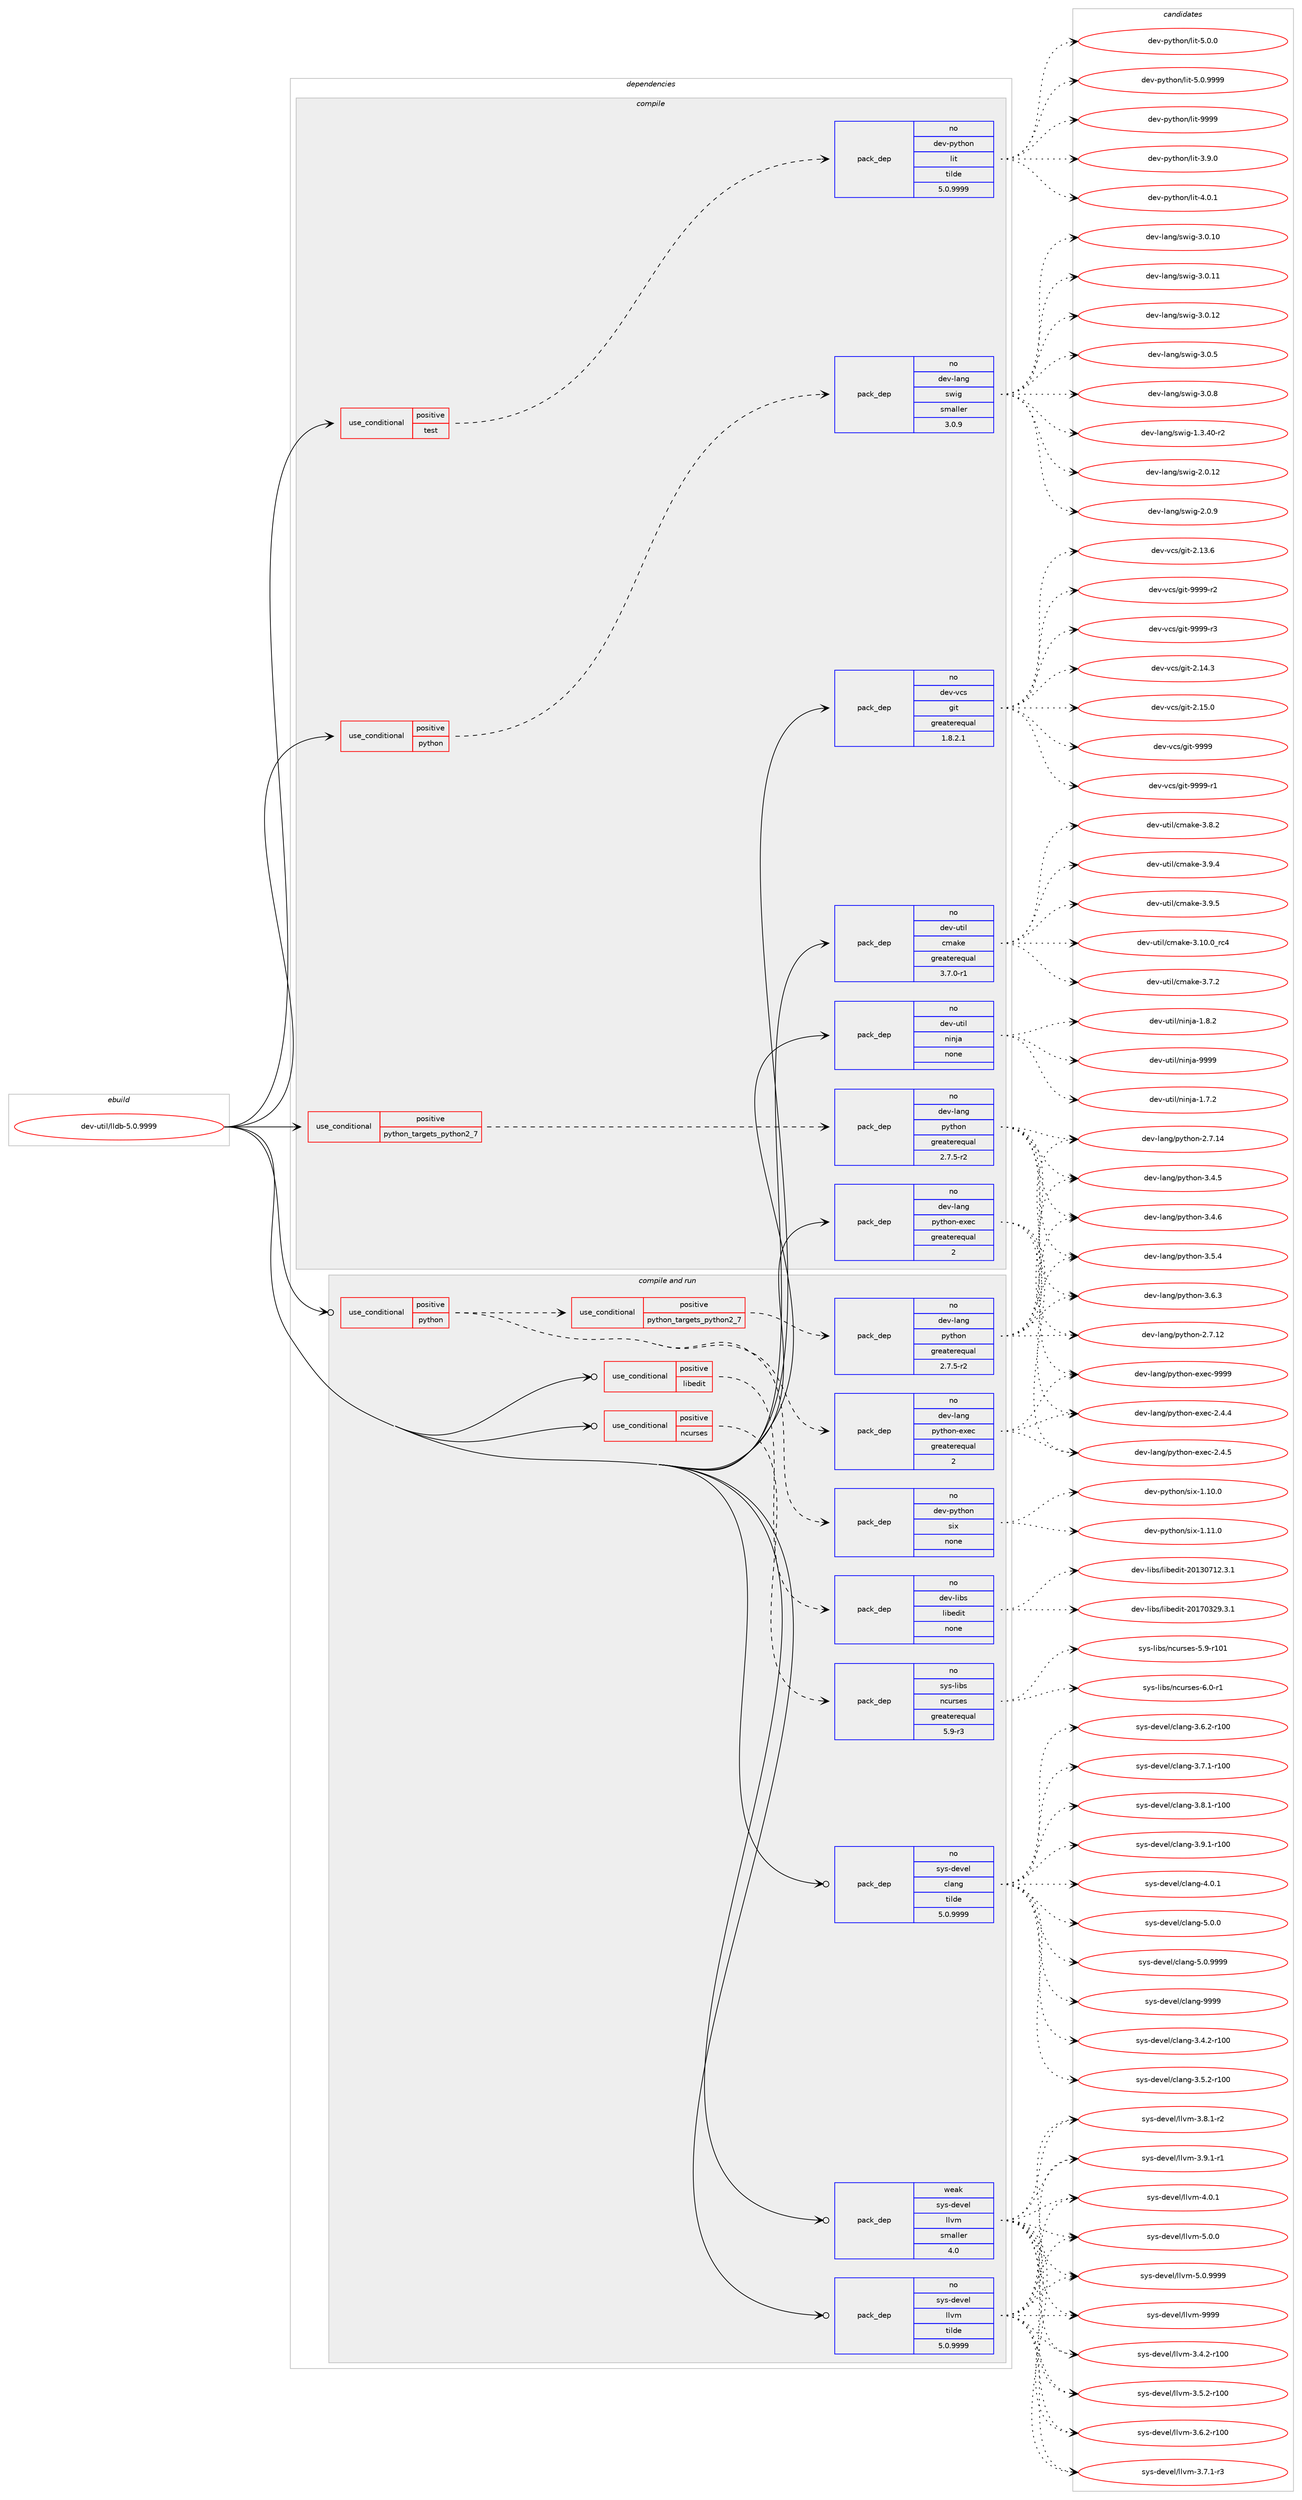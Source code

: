 digraph prolog {

# *************
# Graph options
# *************

newrank=true;
concentrate=true;
compound=true;
graph [rankdir=LR,fontname=Helvetica,fontsize=10,ranksep=1.5];#, ranksep=2.5, nodesep=0.2];
edge  [arrowhead=vee];
node  [fontname=Helvetica,fontsize=10];

# **********
# The ebuild
# **********

subgraph cluster_leftcol {
color=gray;
rank=same;
label=<<i>ebuild</i>>;
id [label="dev-util/lldb-5.0.9999", color=red, width=4, href="../dev-util/lldb-5.0.9999.svg"];
}

# ****************
# The dependencies
# ****************

subgraph cluster_midcol {
color=gray;
label=<<i>dependencies</i>>;
subgraph cluster_compile {
fillcolor="#eeeeee";
style=filled;
label=<<i>compile</i>>;
subgraph cond78396 {
dependency286912 [label=<<TABLE BORDER="0" CELLBORDER="1" CELLSPACING="0" CELLPADDING="4"><TR><TD ROWSPAN="3" CELLPADDING="10">use_conditional</TD></TR><TR><TD>positive</TD></TR><TR><TD>python</TD></TR></TABLE>>, shape=none, color=red];
subgraph pack204265 {
dependency286913 [label=<<TABLE BORDER="0" CELLBORDER="1" CELLSPACING="0" CELLPADDING="4" WIDTH="220"><TR><TD ROWSPAN="6" CELLPADDING="30">pack_dep</TD></TR><TR><TD WIDTH="110">no</TD></TR><TR><TD>dev-lang</TD></TR><TR><TD>swig</TD></TR><TR><TD>smaller</TD></TR><TR><TD>3.0.9</TD></TR></TABLE>>, shape=none, color=blue];
}
dependency286912:e -> dependency286913:w [weight=20,style="dashed",arrowhead="vee"];
}
id:e -> dependency286912:w [weight=20,style="solid",arrowhead="vee"];
subgraph cond78397 {
dependency286914 [label=<<TABLE BORDER="0" CELLBORDER="1" CELLSPACING="0" CELLPADDING="4"><TR><TD ROWSPAN="3" CELLPADDING="10">use_conditional</TD></TR><TR><TD>positive</TD></TR><TR><TD>python_targets_python2_7</TD></TR></TABLE>>, shape=none, color=red];
subgraph pack204266 {
dependency286915 [label=<<TABLE BORDER="0" CELLBORDER="1" CELLSPACING="0" CELLPADDING="4" WIDTH="220"><TR><TD ROWSPAN="6" CELLPADDING="30">pack_dep</TD></TR><TR><TD WIDTH="110">no</TD></TR><TR><TD>dev-lang</TD></TR><TR><TD>python</TD></TR><TR><TD>greaterequal</TD></TR><TR><TD>2.7.5-r2</TD></TR></TABLE>>, shape=none, color=blue];
}
dependency286914:e -> dependency286915:w [weight=20,style="dashed",arrowhead="vee"];
}
id:e -> dependency286914:w [weight=20,style="solid",arrowhead="vee"];
subgraph cond78398 {
dependency286916 [label=<<TABLE BORDER="0" CELLBORDER="1" CELLSPACING="0" CELLPADDING="4"><TR><TD ROWSPAN="3" CELLPADDING="10">use_conditional</TD></TR><TR><TD>positive</TD></TR><TR><TD>test</TD></TR></TABLE>>, shape=none, color=red];
subgraph pack204267 {
dependency286917 [label=<<TABLE BORDER="0" CELLBORDER="1" CELLSPACING="0" CELLPADDING="4" WIDTH="220"><TR><TD ROWSPAN="6" CELLPADDING="30">pack_dep</TD></TR><TR><TD WIDTH="110">no</TD></TR><TR><TD>dev-python</TD></TR><TR><TD>lit</TD></TR><TR><TD>tilde</TD></TR><TR><TD>5.0.9999</TD></TR></TABLE>>, shape=none, color=blue];
}
dependency286916:e -> dependency286917:w [weight=20,style="dashed",arrowhead="vee"];
}
id:e -> dependency286916:w [weight=20,style="solid",arrowhead="vee"];
subgraph pack204268 {
dependency286918 [label=<<TABLE BORDER="0" CELLBORDER="1" CELLSPACING="0" CELLPADDING="4" WIDTH="220"><TR><TD ROWSPAN="6" CELLPADDING="30">pack_dep</TD></TR><TR><TD WIDTH="110">no</TD></TR><TR><TD>dev-lang</TD></TR><TR><TD>python-exec</TD></TR><TR><TD>greaterequal</TD></TR><TR><TD>2</TD></TR></TABLE>>, shape=none, color=blue];
}
id:e -> dependency286918:w [weight=20,style="solid",arrowhead="vee"];
subgraph pack204269 {
dependency286919 [label=<<TABLE BORDER="0" CELLBORDER="1" CELLSPACING="0" CELLPADDING="4" WIDTH="220"><TR><TD ROWSPAN="6" CELLPADDING="30">pack_dep</TD></TR><TR><TD WIDTH="110">no</TD></TR><TR><TD>dev-util</TD></TR><TR><TD>cmake</TD></TR><TR><TD>greaterequal</TD></TR><TR><TD>3.7.0-r1</TD></TR></TABLE>>, shape=none, color=blue];
}
id:e -> dependency286919:w [weight=20,style="solid",arrowhead="vee"];
subgraph pack204270 {
dependency286920 [label=<<TABLE BORDER="0" CELLBORDER="1" CELLSPACING="0" CELLPADDING="4" WIDTH="220"><TR><TD ROWSPAN="6" CELLPADDING="30">pack_dep</TD></TR><TR><TD WIDTH="110">no</TD></TR><TR><TD>dev-util</TD></TR><TR><TD>ninja</TD></TR><TR><TD>none</TD></TR><TR><TD></TD></TR></TABLE>>, shape=none, color=blue];
}
id:e -> dependency286920:w [weight=20,style="solid",arrowhead="vee"];
subgraph pack204271 {
dependency286921 [label=<<TABLE BORDER="0" CELLBORDER="1" CELLSPACING="0" CELLPADDING="4" WIDTH="220"><TR><TD ROWSPAN="6" CELLPADDING="30">pack_dep</TD></TR><TR><TD WIDTH="110">no</TD></TR><TR><TD>dev-vcs</TD></TR><TR><TD>git</TD></TR><TR><TD>greaterequal</TD></TR><TR><TD>1.8.2.1</TD></TR></TABLE>>, shape=none, color=blue];
}
id:e -> dependency286921:w [weight=20,style="solid",arrowhead="vee"];
}
subgraph cluster_compileandrun {
fillcolor="#eeeeee";
style=filled;
label=<<i>compile and run</i>>;
subgraph cond78399 {
dependency286922 [label=<<TABLE BORDER="0" CELLBORDER="1" CELLSPACING="0" CELLPADDING="4"><TR><TD ROWSPAN="3" CELLPADDING="10">use_conditional</TD></TR><TR><TD>positive</TD></TR><TR><TD>libedit</TD></TR></TABLE>>, shape=none, color=red];
subgraph pack204272 {
dependency286923 [label=<<TABLE BORDER="0" CELLBORDER="1" CELLSPACING="0" CELLPADDING="4" WIDTH="220"><TR><TD ROWSPAN="6" CELLPADDING="30">pack_dep</TD></TR><TR><TD WIDTH="110">no</TD></TR><TR><TD>dev-libs</TD></TR><TR><TD>libedit</TD></TR><TR><TD>none</TD></TR><TR><TD></TD></TR></TABLE>>, shape=none, color=blue];
}
dependency286922:e -> dependency286923:w [weight=20,style="dashed",arrowhead="vee"];
}
id:e -> dependency286922:w [weight=20,style="solid",arrowhead="odotvee"];
subgraph cond78400 {
dependency286924 [label=<<TABLE BORDER="0" CELLBORDER="1" CELLSPACING="0" CELLPADDING="4"><TR><TD ROWSPAN="3" CELLPADDING="10">use_conditional</TD></TR><TR><TD>positive</TD></TR><TR><TD>ncurses</TD></TR></TABLE>>, shape=none, color=red];
subgraph pack204273 {
dependency286925 [label=<<TABLE BORDER="0" CELLBORDER="1" CELLSPACING="0" CELLPADDING="4" WIDTH="220"><TR><TD ROWSPAN="6" CELLPADDING="30">pack_dep</TD></TR><TR><TD WIDTH="110">no</TD></TR><TR><TD>sys-libs</TD></TR><TR><TD>ncurses</TD></TR><TR><TD>greaterequal</TD></TR><TR><TD>5.9-r3</TD></TR></TABLE>>, shape=none, color=blue];
}
dependency286924:e -> dependency286925:w [weight=20,style="dashed",arrowhead="vee"];
}
id:e -> dependency286924:w [weight=20,style="solid",arrowhead="odotvee"];
subgraph cond78401 {
dependency286926 [label=<<TABLE BORDER="0" CELLBORDER="1" CELLSPACING="0" CELLPADDING="4"><TR><TD ROWSPAN="3" CELLPADDING="10">use_conditional</TD></TR><TR><TD>positive</TD></TR><TR><TD>python</TD></TR></TABLE>>, shape=none, color=red];
subgraph pack204274 {
dependency286927 [label=<<TABLE BORDER="0" CELLBORDER="1" CELLSPACING="0" CELLPADDING="4" WIDTH="220"><TR><TD ROWSPAN="6" CELLPADDING="30">pack_dep</TD></TR><TR><TD WIDTH="110">no</TD></TR><TR><TD>dev-python</TD></TR><TR><TD>six</TD></TR><TR><TD>none</TD></TR><TR><TD></TD></TR></TABLE>>, shape=none, color=blue];
}
dependency286926:e -> dependency286927:w [weight=20,style="dashed",arrowhead="vee"];
subgraph cond78402 {
dependency286928 [label=<<TABLE BORDER="0" CELLBORDER="1" CELLSPACING="0" CELLPADDING="4"><TR><TD ROWSPAN="3" CELLPADDING="10">use_conditional</TD></TR><TR><TD>positive</TD></TR><TR><TD>python_targets_python2_7</TD></TR></TABLE>>, shape=none, color=red];
subgraph pack204275 {
dependency286929 [label=<<TABLE BORDER="0" CELLBORDER="1" CELLSPACING="0" CELLPADDING="4" WIDTH="220"><TR><TD ROWSPAN="6" CELLPADDING="30">pack_dep</TD></TR><TR><TD WIDTH="110">no</TD></TR><TR><TD>dev-lang</TD></TR><TR><TD>python</TD></TR><TR><TD>greaterequal</TD></TR><TR><TD>2.7.5-r2</TD></TR></TABLE>>, shape=none, color=blue];
}
dependency286928:e -> dependency286929:w [weight=20,style="dashed",arrowhead="vee"];
}
dependency286926:e -> dependency286928:w [weight=20,style="dashed",arrowhead="vee"];
subgraph pack204276 {
dependency286930 [label=<<TABLE BORDER="0" CELLBORDER="1" CELLSPACING="0" CELLPADDING="4" WIDTH="220"><TR><TD ROWSPAN="6" CELLPADDING="30">pack_dep</TD></TR><TR><TD WIDTH="110">no</TD></TR><TR><TD>dev-lang</TD></TR><TR><TD>python-exec</TD></TR><TR><TD>greaterequal</TD></TR><TR><TD>2</TD></TR></TABLE>>, shape=none, color=blue];
}
dependency286926:e -> dependency286930:w [weight=20,style="dashed",arrowhead="vee"];
}
id:e -> dependency286926:w [weight=20,style="solid",arrowhead="odotvee"];
subgraph pack204277 {
dependency286931 [label=<<TABLE BORDER="0" CELLBORDER="1" CELLSPACING="0" CELLPADDING="4" WIDTH="220"><TR><TD ROWSPAN="6" CELLPADDING="30">pack_dep</TD></TR><TR><TD WIDTH="110">no</TD></TR><TR><TD>sys-devel</TD></TR><TR><TD>clang</TD></TR><TR><TD>tilde</TD></TR><TR><TD>5.0.9999</TD></TR></TABLE>>, shape=none, color=blue];
}
id:e -> dependency286931:w [weight=20,style="solid",arrowhead="odotvee"];
subgraph pack204278 {
dependency286932 [label=<<TABLE BORDER="0" CELLBORDER="1" CELLSPACING="0" CELLPADDING="4" WIDTH="220"><TR><TD ROWSPAN="6" CELLPADDING="30">pack_dep</TD></TR><TR><TD WIDTH="110">no</TD></TR><TR><TD>sys-devel</TD></TR><TR><TD>llvm</TD></TR><TR><TD>tilde</TD></TR><TR><TD>5.0.9999</TD></TR></TABLE>>, shape=none, color=blue];
}
id:e -> dependency286932:w [weight=20,style="solid",arrowhead="odotvee"];
subgraph pack204279 {
dependency286933 [label=<<TABLE BORDER="0" CELLBORDER="1" CELLSPACING="0" CELLPADDING="4" WIDTH="220"><TR><TD ROWSPAN="6" CELLPADDING="30">pack_dep</TD></TR><TR><TD WIDTH="110">weak</TD></TR><TR><TD>sys-devel</TD></TR><TR><TD>llvm</TD></TR><TR><TD>smaller</TD></TR><TR><TD>4.0</TD></TR></TABLE>>, shape=none, color=blue];
}
id:e -> dependency286933:w [weight=20,style="solid",arrowhead="odotvee"];
}
subgraph cluster_run {
fillcolor="#eeeeee";
style=filled;
label=<<i>run</i>>;
}
}

# **************
# The candidates
# **************

subgraph cluster_choices {
rank=same;
color=gray;
label=<<i>candidates</i>>;

subgraph choice204265 {
color=black;
nodesep=1;
choice100101118451089711010347115119105103454946514652484511450 [label="dev-lang/swig-1.3.40-r2", color=red, width=4,href="../dev-lang/swig-1.3.40-r2.svg"];
choice10010111845108971101034711511910510345504648464950 [label="dev-lang/swig-2.0.12", color=red, width=4,href="../dev-lang/swig-2.0.12.svg"];
choice100101118451089711010347115119105103455046484657 [label="dev-lang/swig-2.0.9", color=red, width=4,href="../dev-lang/swig-2.0.9.svg"];
choice10010111845108971101034711511910510345514648464948 [label="dev-lang/swig-3.0.10", color=red, width=4,href="../dev-lang/swig-3.0.10.svg"];
choice10010111845108971101034711511910510345514648464949 [label="dev-lang/swig-3.0.11", color=red, width=4,href="../dev-lang/swig-3.0.11.svg"];
choice10010111845108971101034711511910510345514648464950 [label="dev-lang/swig-3.0.12", color=red, width=4,href="../dev-lang/swig-3.0.12.svg"];
choice100101118451089711010347115119105103455146484653 [label="dev-lang/swig-3.0.5", color=red, width=4,href="../dev-lang/swig-3.0.5.svg"];
choice100101118451089711010347115119105103455146484656 [label="dev-lang/swig-3.0.8", color=red, width=4,href="../dev-lang/swig-3.0.8.svg"];
dependency286913:e -> choice100101118451089711010347115119105103454946514652484511450:w [style=dotted,weight="100"];
dependency286913:e -> choice10010111845108971101034711511910510345504648464950:w [style=dotted,weight="100"];
dependency286913:e -> choice100101118451089711010347115119105103455046484657:w [style=dotted,weight="100"];
dependency286913:e -> choice10010111845108971101034711511910510345514648464948:w [style=dotted,weight="100"];
dependency286913:e -> choice10010111845108971101034711511910510345514648464949:w [style=dotted,weight="100"];
dependency286913:e -> choice10010111845108971101034711511910510345514648464950:w [style=dotted,weight="100"];
dependency286913:e -> choice100101118451089711010347115119105103455146484653:w [style=dotted,weight="100"];
dependency286913:e -> choice100101118451089711010347115119105103455146484656:w [style=dotted,weight="100"];
}
subgraph choice204266 {
color=black;
nodesep=1;
choice10010111845108971101034711212111610411111045504655464950 [label="dev-lang/python-2.7.12", color=red, width=4,href="../dev-lang/python-2.7.12.svg"];
choice10010111845108971101034711212111610411111045504655464952 [label="dev-lang/python-2.7.14", color=red, width=4,href="../dev-lang/python-2.7.14.svg"];
choice100101118451089711010347112121116104111110455146524653 [label="dev-lang/python-3.4.5", color=red, width=4,href="../dev-lang/python-3.4.5.svg"];
choice100101118451089711010347112121116104111110455146524654 [label="dev-lang/python-3.4.6", color=red, width=4,href="../dev-lang/python-3.4.6.svg"];
choice100101118451089711010347112121116104111110455146534652 [label="dev-lang/python-3.5.4", color=red, width=4,href="../dev-lang/python-3.5.4.svg"];
choice100101118451089711010347112121116104111110455146544651 [label="dev-lang/python-3.6.3", color=red, width=4,href="../dev-lang/python-3.6.3.svg"];
dependency286915:e -> choice10010111845108971101034711212111610411111045504655464950:w [style=dotted,weight="100"];
dependency286915:e -> choice10010111845108971101034711212111610411111045504655464952:w [style=dotted,weight="100"];
dependency286915:e -> choice100101118451089711010347112121116104111110455146524653:w [style=dotted,weight="100"];
dependency286915:e -> choice100101118451089711010347112121116104111110455146524654:w [style=dotted,weight="100"];
dependency286915:e -> choice100101118451089711010347112121116104111110455146534652:w [style=dotted,weight="100"];
dependency286915:e -> choice100101118451089711010347112121116104111110455146544651:w [style=dotted,weight="100"];
}
subgraph choice204267 {
color=black;
nodesep=1;
choice1001011184511212111610411111047108105116455146574648 [label="dev-python/lit-3.9.0", color=red, width=4,href="../dev-python/lit-3.9.0.svg"];
choice1001011184511212111610411111047108105116455246484649 [label="dev-python/lit-4.0.1", color=red, width=4,href="../dev-python/lit-4.0.1.svg"];
choice1001011184511212111610411111047108105116455346484648 [label="dev-python/lit-5.0.0", color=red, width=4,href="../dev-python/lit-5.0.0.svg"];
choice1001011184511212111610411111047108105116455346484657575757 [label="dev-python/lit-5.0.9999", color=red, width=4,href="../dev-python/lit-5.0.9999.svg"];
choice10010111845112121116104111110471081051164557575757 [label="dev-python/lit-9999", color=red, width=4,href="../dev-python/lit-9999.svg"];
dependency286917:e -> choice1001011184511212111610411111047108105116455146574648:w [style=dotted,weight="100"];
dependency286917:e -> choice1001011184511212111610411111047108105116455246484649:w [style=dotted,weight="100"];
dependency286917:e -> choice1001011184511212111610411111047108105116455346484648:w [style=dotted,weight="100"];
dependency286917:e -> choice1001011184511212111610411111047108105116455346484657575757:w [style=dotted,weight="100"];
dependency286917:e -> choice10010111845112121116104111110471081051164557575757:w [style=dotted,weight="100"];
}
subgraph choice204268 {
color=black;
nodesep=1;
choice1001011184510897110103471121211161041111104510112010199455046524652 [label="dev-lang/python-exec-2.4.4", color=red, width=4,href="../dev-lang/python-exec-2.4.4.svg"];
choice1001011184510897110103471121211161041111104510112010199455046524653 [label="dev-lang/python-exec-2.4.5", color=red, width=4,href="../dev-lang/python-exec-2.4.5.svg"];
choice10010111845108971101034711212111610411111045101120101994557575757 [label="dev-lang/python-exec-9999", color=red, width=4,href="../dev-lang/python-exec-9999.svg"];
dependency286918:e -> choice1001011184510897110103471121211161041111104510112010199455046524652:w [style=dotted,weight="100"];
dependency286918:e -> choice1001011184510897110103471121211161041111104510112010199455046524653:w [style=dotted,weight="100"];
dependency286918:e -> choice10010111845108971101034711212111610411111045101120101994557575757:w [style=dotted,weight="100"];
}
subgraph choice204269 {
color=black;
nodesep=1;
choice1001011184511711610510847991099710710145514649484648951149952 [label="dev-util/cmake-3.10.0_rc4", color=red, width=4,href="../dev-util/cmake-3.10.0_rc4.svg"];
choice10010111845117116105108479910997107101455146554650 [label="dev-util/cmake-3.7.2", color=red, width=4,href="../dev-util/cmake-3.7.2.svg"];
choice10010111845117116105108479910997107101455146564650 [label="dev-util/cmake-3.8.2", color=red, width=4,href="../dev-util/cmake-3.8.2.svg"];
choice10010111845117116105108479910997107101455146574652 [label="dev-util/cmake-3.9.4", color=red, width=4,href="../dev-util/cmake-3.9.4.svg"];
choice10010111845117116105108479910997107101455146574653 [label="dev-util/cmake-3.9.5", color=red, width=4,href="../dev-util/cmake-3.9.5.svg"];
dependency286919:e -> choice1001011184511711610510847991099710710145514649484648951149952:w [style=dotted,weight="100"];
dependency286919:e -> choice10010111845117116105108479910997107101455146554650:w [style=dotted,weight="100"];
dependency286919:e -> choice10010111845117116105108479910997107101455146564650:w [style=dotted,weight="100"];
dependency286919:e -> choice10010111845117116105108479910997107101455146574652:w [style=dotted,weight="100"];
dependency286919:e -> choice10010111845117116105108479910997107101455146574653:w [style=dotted,weight="100"];
}
subgraph choice204270 {
color=black;
nodesep=1;
choice100101118451171161051084711010511010697454946554650 [label="dev-util/ninja-1.7.2", color=red, width=4,href="../dev-util/ninja-1.7.2.svg"];
choice100101118451171161051084711010511010697454946564650 [label="dev-util/ninja-1.8.2", color=red, width=4,href="../dev-util/ninja-1.8.2.svg"];
choice1001011184511711610510847110105110106974557575757 [label="dev-util/ninja-9999", color=red, width=4,href="../dev-util/ninja-9999.svg"];
dependency286920:e -> choice100101118451171161051084711010511010697454946554650:w [style=dotted,weight="100"];
dependency286920:e -> choice100101118451171161051084711010511010697454946564650:w [style=dotted,weight="100"];
dependency286920:e -> choice1001011184511711610510847110105110106974557575757:w [style=dotted,weight="100"];
}
subgraph choice204271 {
color=black;
nodesep=1;
choice10010111845118991154710310511645504649514654 [label="dev-vcs/git-2.13.6", color=red, width=4,href="../dev-vcs/git-2.13.6.svg"];
choice10010111845118991154710310511645504649524651 [label="dev-vcs/git-2.14.3", color=red, width=4,href="../dev-vcs/git-2.14.3.svg"];
choice10010111845118991154710310511645504649534648 [label="dev-vcs/git-2.15.0", color=red, width=4,href="../dev-vcs/git-2.15.0.svg"];
choice1001011184511899115471031051164557575757 [label="dev-vcs/git-9999", color=red, width=4,href="../dev-vcs/git-9999.svg"];
choice10010111845118991154710310511645575757574511449 [label="dev-vcs/git-9999-r1", color=red, width=4,href="../dev-vcs/git-9999-r1.svg"];
choice10010111845118991154710310511645575757574511450 [label="dev-vcs/git-9999-r2", color=red, width=4,href="../dev-vcs/git-9999-r2.svg"];
choice10010111845118991154710310511645575757574511451 [label="dev-vcs/git-9999-r3", color=red, width=4,href="../dev-vcs/git-9999-r3.svg"];
dependency286921:e -> choice10010111845118991154710310511645504649514654:w [style=dotted,weight="100"];
dependency286921:e -> choice10010111845118991154710310511645504649524651:w [style=dotted,weight="100"];
dependency286921:e -> choice10010111845118991154710310511645504649534648:w [style=dotted,weight="100"];
dependency286921:e -> choice1001011184511899115471031051164557575757:w [style=dotted,weight="100"];
dependency286921:e -> choice10010111845118991154710310511645575757574511449:w [style=dotted,weight="100"];
dependency286921:e -> choice10010111845118991154710310511645575757574511450:w [style=dotted,weight="100"];
dependency286921:e -> choice10010111845118991154710310511645575757574511451:w [style=dotted,weight="100"];
}
subgraph choice204272 {
color=black;
nodesep=1;
choice1001011184510810598115471081059810110010511645504849514855495046514649 [label="dev-libs/libedit-20130712.3.1", color=red, width=4,href="../dev-libs/libedit-20130712.3.1.svg"];
choice1001011184510810598115471081059810110010511645504849554851505746514649 [label="dev-libs/libedit-20170329.3.1", color=red, width=4,href="../dev-libs/libedit-20170329.3.1.svg"];
dependency286923:e -> choice1001011184510810598115471081059810110010511645504849514855495046514649:w [style=dotted,weight="100"];
dependency286923:e -> choice1001011184510810598115471081059810110010511645504849554851505746514649:w [style=dotted,weight="100"];
}
subgraph choice204273 {
color=black;
nodesep=1;
choice115121115451081059811547110991171141151011154553465745114494849 [label="sys-libs/ncurses-5.9-r101", color=red, width=4,href="../sys-libs/ncurses-5.9-r101.svg"];
choice11512111545108105981154711099117114115101115455446484511449 [label="sys-libs/ncurses-6.0-r1", color=red, width=4,href="../sys-libs/ncurses-6.0-r1.svg"];
dependency286925:e -> choice115121115451081059811547110991171141151011154553465745114494849:w [style=dotted,weight="100"];
dependency286925:e -> choice11512111545108105981154711099117114115101115455446484511449:w [style=dotted,weight="100"];
}
subgraph choice204274 {
color=black;
nodesep=1;
choice100101118451121211161041111104711510512045494649484648 [label="dev-python/six-1.10.0", color=red, width=4,href="../dev-python/six-1.10.0.svg"];
choice100101118451121211161041111104711510512045494649494648 [label="dev-python/six-1.11.0", color=red, width=4,href="../dev-python/six-1.11.0.svg"];
dependency286927:e -> choice100101118451121211161041111104711510512045494649484648:w [style=dotted,weight="100"];
dependency286927:e -> choice100101118451121211161041111104711510512045494649494648:w [style=dotted,weight="100"];
}
subgraph choice204275 {
color=black;
nodesep=1;
choice10010111845108971101034711212111610411111045504655464950 [label="dev-lang/python-2.7.12", color=red, width=4,href="../dev-lang/python-2.7.12.svg"];
choice10010111845108971101034711212111610411111045504655464952 [label="dev-lang/python-2.7.14", color=red, width=4,href="../dev-lang/python-2.7.14.svg"];
choice100101118451089711010347112121116104111110455146524653 [label="dev-lang/python-3.4.5", color=red, width=4,href="../dev-lang/python-3.4.5.svg"];
choice100101118451089711010347112121116104111110455146524654 [label="dev-lang/python-3.4.6", color=red, width=4,href="../dev-lang/python-3.4.6.svg"];
choice100101118451089711010347112121116104111110455146534652 [label="dev-lang/python-3.5.4", color=red, width=4,href="../dev-lang/python-3.5.4.svg"];
choice100101118451089711010347112121116104111110455146544651 [label="dev-lang/python-3.6.3", color=red, width=4,href="../dev-lang/python-3.6.3.svg"];
dependency286929:e -> choice10010111845108971101034711212111610411111045504655464950:w [style=dotted,weight="100"];
dependency286929:e -> choice10010111845108971101034711212111610411111045504655464952:w [style=dotted,weight="100"];
dependency286929:e -> choice100101118451089711010347112121116104111110455146524653:w [style=dotted,weight="100"];
dependency286929:e -> choice100101118451089711010347112121116104111110455146524654:w [style=dotted,weight="100"];
dependency286929:e -> choice100101118451089711010347112121116104111110455146534652:w [style=dotted,weight="100"];
dependency286929:e -> choice100101118451089711010347112121116104111110455146544651:w [style=dotted,weight="100"];
}
subgraph choice204276 {
color=black;
nodesep=1;
choice1001011184510897110103471121211161041111104510112010199455046524652 [label="dev-lang/python-exec-2.4.4", color=red, width=4,href="../dev-lang/python-exec-2.4.4.svg"];
choice1001011184510897110103471121211161041111104510112010199455046524653 [label="dev-lang/python-exec-2.4.5", color=red, width=4,href="../dev-lang/python-exec-2.4.5.svg"];
choice10010111845108971101034711212111610411111045101120101994557575757 [label="dev-lang/python-exec-9999", color=red, width=4,href="../dev-lang/python-exec-9999.svg"];
dependency286930:e -> choice1001011184510897110103471121211161041111104510112010199455046524652:w [style=dotted,weight="100"];
dependency286930:e -> choice1001011184510897110103471121211161041111104510112010199455046524653:w [style=dotted,weight="100"];
dependency286930:e -> choice10010111845108971101034711212111610411111045101120101994557575757:w [style=dotted,weight="100"];
}
subgraph choice204277 {
color=black;
nodesep=1;
choice1151211154510010111810110847991089711010345514652465045114494848 [label="sys-devel/clang-3.4.2-r100", color=red, width=4,href="../sys-devel/clang-3.4.2-r100.svg"];
choice1151211154510010111810110847991089711010345514653465045114494848 [label="sys-devel/clang-3.5.2-r100", color=red, width=4,href="../sys-devel/clang-3.5.2-r100.svg"];
choice1151211154510010111810110847991089711010345514654465045114494848 [label="sys-devel/clang-3.6.2-r100", color=red, width=4,href="../sys-devel/clang-3.6.2-r100.svg"];
choice1151211154510010111810110847991089711010345514655464945114494848 [label="sys-devel/clang-3.7.1-r100", color=red, width=4,href="../sys-devel/clang-3.7.1-r100.svg"];
choice1151211154510010111810110847991089711010345514656464945114494848 [label="sys-devel/clang-3.8.1-r100", color=red, width=4,href="../sys-devel/clang-3.8.1-r100.svg"];
choice1151211154510010111810110847991089711010345514657464945114494848 [label="sys-devel/clang-3.9.1-r100", color=red, width=4,href="../sys-devel/clang-3.9.1-r100.svg"];
choice11512111545100101118101108479910897110103455246484649 [label="sys-devel/clang-4.0.1", color=red, width=4,href="../sys-devel/clang-4.0.1.svg"];
choice11512111545100101118101108479910897110103455346484648 [label="sys-devel/clang-5.0.0", color=red, width=4,href="../sys-devel/clang-5.0.0.svg"];
choice11512111545100101118101108479910897110103455346484657575757 [label="sys-devel/clang-5.0.9999", color=red, width=4,href="../sys-devel/clang-5.0.9999.svg"];
choice115121115451001011181011084799108971101034557575757 [label="sys-devel/clang-9999", color=red, width=4,href="../sys-devel/clang-9999.svg"];
dependency286931:e -> choice1151211154510010111810110847991089711010345514652465045114494848:w [style=dotted,weight="100"];
dependency286931:e -> choice1151211154510010111810110847991089711010345514653465045114494848:w [style=dotted,weight="100"];
dependency286931:e -> choice1151211154510010111810110847991089711010345514654465045114494848:w [style=dotted,weight="100"];
dependency286931:e -> choice1151211154510010111810110847991089711010345514655464945114494848:w [style=dotted,weight="100"];
dependency286931:e -> choice1151211154510010111810110847991089711010345514656464945114494848:w [style=dotted,weight="100"];
dependency286931:e -> choice1151211154510010111810110847991089711010345514657464945114494848:w [style=dotted,weight="100"];
dependency286931:e -> choice11512111545100101118101108479910897110103455246484649:w [style=dotted,weight="100"];
dependency286931:e -> choice11512111545100101118101108479910897110103455346484648:w [style=dotted,weight="100"];
dependency286931:e -> choice11512111545100101118101108479910897110103455346484657575757:w [style=dotted,weight="100"];
dependency286931:e -> choice115121115451001011181011084799108971101034557575757:w [style=dotted,weight="100"];
}
subgraph choice204278 {
color=black;
nodesep=1;
choice115121115451001011181011084710810811810945514652465045114494848 [label="sys-devel/llvm-3.4.2-r100", color=red, width=4,href="../sys-devel/llvm-3.4.2-r100.svg"];
choice115121115451001011181011084710810811810945514653465045114494848 [label="sys-devel/llvm-3.5.2-r100", color=red, width=4,href="../sys-devel/llvm-3.5.2-r100.svg"];
choice115121115451001011181011084710810811810945514654465045114494848 [label="sys-devel/llvm-3.6.2-r100", color=red, width=4,href="../sys-devel/llvm-3.6.2-r100.svg"];
choice11512111545100101118101108471081081181094551465546494511451 [label="sys-devel/llvm-3.7.1-r3", color=red, width=4,href="../sys-devel/llvm-3.7.1-r3.svg"];
choice11512111545100101118101108471081081181094551465646494511450 [label="sys-devel/llvm-3.8.1-r2", color=red, width=4,href="../sys-devel/llvm-3.8.1-r2.svg"];
choice11512111545100101118101108471081081181094551465746494511449 [label="sys-devel/llvm-3.9.1-r1", color=red, width=4,href="../sys-devel/llvm-3.9.1-r1.svg"];
choice1151211154510010111810110847108108118109455246484649 [label="sys-devel/llvm-4.0.1", color=red, width=4,href="../sys-devel/llvm-4.0.1.svg"];
choice1151211154510010111810110847108108118109455346484648 [label="sys-devel/llvm-5.0.0", color=red, width=4,href="../sys-devel/llvm-5.0.0.svg"];
choice1151211154510010111810110847108108118109455346484657575757 [label="sys-devel/llvm-5.0.9999", color=red, width=4,href="../sys-devel/llvm-5.0.9999.svg"];
choice11512111545100101118101108471081081181094557575757 [label="sys-devel/llvm-9999", color=red, width=4,href="../sys-devel/llvm-9999.svg"];
dependency286932:e -> choice115121115451001011181011084710810811810945514652465045114494848:w [style=dotted,weight="100"];
dependency286932:e -> choice115121115451001011181011084710810811810945514653465045114494848:w [style=dotted,weight="100"];
dependency286932:e -> choice115121115451001011181011084710810811810945514654465045114494848:w [style=dotted,weight="100"];
dependency286932:e -> choice11512111545100101118101108471081081181094551465546494511451:w [style=dotted,weight="100"];
dependency286932:e -> choice11512111545100101118101108471081081181094551465646494511450:w [style=dotted,weight="100"];
dependency286932:e -> choice11512111545100101118101108471081081181094551465746494511449:w [style=dotted,weight="100"];
dependency286932:e -> choice1151211154510010111810110847108108118109455246484649:w [style=dotted,weight="100"];
dependency286932:e -> choice1151211154510010111810110847108108118109455346484648:w [style=dotted,weight="100"];
dependency286932:e -> choice1151211154510010111810110847108108118109455346484657575757:w [style=dotted,weight="100"];
dependency286932:e -> choice11512111545100101118101108471081081181094557575757:w [style=dotted,weight="100"];
}
subgraph choice204279 {
color=black;
nodesep=1;
choice115121115451001011181011084710810811810945514652465045114494848 [label="sys-devel/llvm-3.4.2-r100", color=red, width=4,href="../sys-devel/llvm-3.4.2-r100.svg"];
choice115121115451001011181011084710810811810945514653465045114494848 [label="sys-devel/llvm-3.5.2-r100", color=red, width=4,href="../sys-devel/llvm-3.5.2-r100.svg"];
choice115121115451001011181011084710810811810945514654465045114494848 [label="sys-devel/llvm-3.6.2-r100", color=red, width=4,href="../sys-devel/llvm-3.6.2-r100.svg"];
choice11512111545100101118101108471081081181094551465546494511451 [label="sys-devel/llvm-3.7.1-r3", color=red, width=4,href="../sys-devel/llvm-3.7.1-r3.svg"];
choice11512111545100101118101108471081081181094551465646494511450 [label="sys-devel/llvm-3.8.1-r2", color=red, width=4,href="../sys-devel/llvm-3.8.1-r2.svg"];
choice11512111545100101118101108471081081181094551465746494511449 [label="sys-devel/llvm-3.9.1-r1", color=red, width=4,href="../sys-devel/llvm-3.9.1-r1.svg"];
choice1151211154510010111810110847108108118109455246484649 [label="sys-devel/llvm-4.0.1", color=red, width=4,href="../sys-devel/llvm-4.0.1.svg"];
choice1151211154510010111810110847108108118109455346484648 [label="sys-devel/llvm-5.0.0", color=red, width=4,href="../sys-devel/llvm-5.0.0.svg"];
choice1151211154510010111810110847108108118109455346484657575757 [label="sys-devel/llvm-5.0.9999", color=red, width=4,href="../sys-devel/llvm-5.0.9999.svg"];
choice11512111545100101118101108471081081181094557575757 [label="sys-devel/llvm-9999", color=red, width=4,href="../sys-devel/llvm-9999.svg"];
dependency286933:e -> choice115121115451001011181011084710810811810945514652465045114494848:w [style=dotted,weight="100"];
dependency286933:e -> choice115121115451001011181011084710810811810945514653465045114494848:w [style=dotted,weight="100"];
dependency286933:e -> choice115121115451001011181011084710810811810945514654465045114494848:w [style=dotted,weight="100"];
dependency286933:e -> choice11512111545100101118101108471081081181094551465546494511451:w [style=dotted,weight="100"];
dependency286933:e -> choice11512111545100101118101108471081081181094551465646494511450:w [style=dotted,weight="100"];
dependency286933:e -> choice11512111545100101118101108471081081181094551465746494511449:w [style=dotted,weight="100"];
dependency286933:e -> choice1151211154510010111810110847108108118109455246484649:w [style=dotted,weight="100"];
dependency286933:e -> choice1151211154510010111810110847108108118109455346484648:w [style=dotted,weight="100"];
dependency286933:e -> choice1151211154510010111810110847108108118109455346484657575757:w [style=dotted,weight="100"];
dependency286933:e -> choice11512111545100101118101108471081081181094557575757:w [style=dotted,weight="100"];
}
}

}
